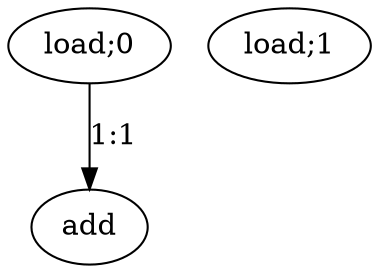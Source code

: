 digraph {
  0 [label = "load;0"];
  1 [label = "load;1"];
  2 [label = "add"];

  0->2 [label="1:1"];
}


